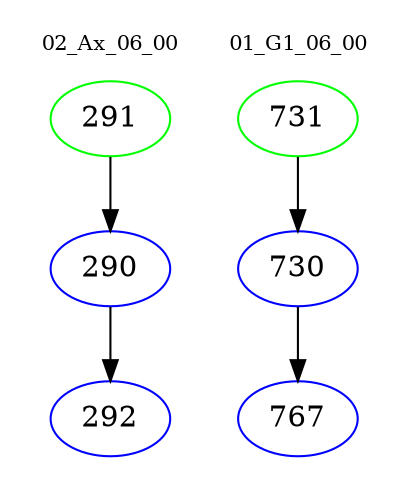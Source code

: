 digraph{
subgraph cluster_0 {
color = white
label = "02_Ax_06_00";
fontsize=10;
T0_291 [label="291", color="green"]
T0_291 -> T0_290 [color="black"]
T0_290 [label="290", color="blue"]
T0_290 -> T0_292 [color="black"]
T0_292 [label="292", color="blue"]
}
subgraph cluster_1 {
color = white
label = "01_G1_06_00";
fontsize=10;
T1_731 [label="731", color="green"]
T1_731 -> T1_730 [color="black"]
T1_730 [label="730", color="blue"]
T1_730 -> T1_767 [color="black"]
T1_767 [label="767", color="blue"]
}
}
